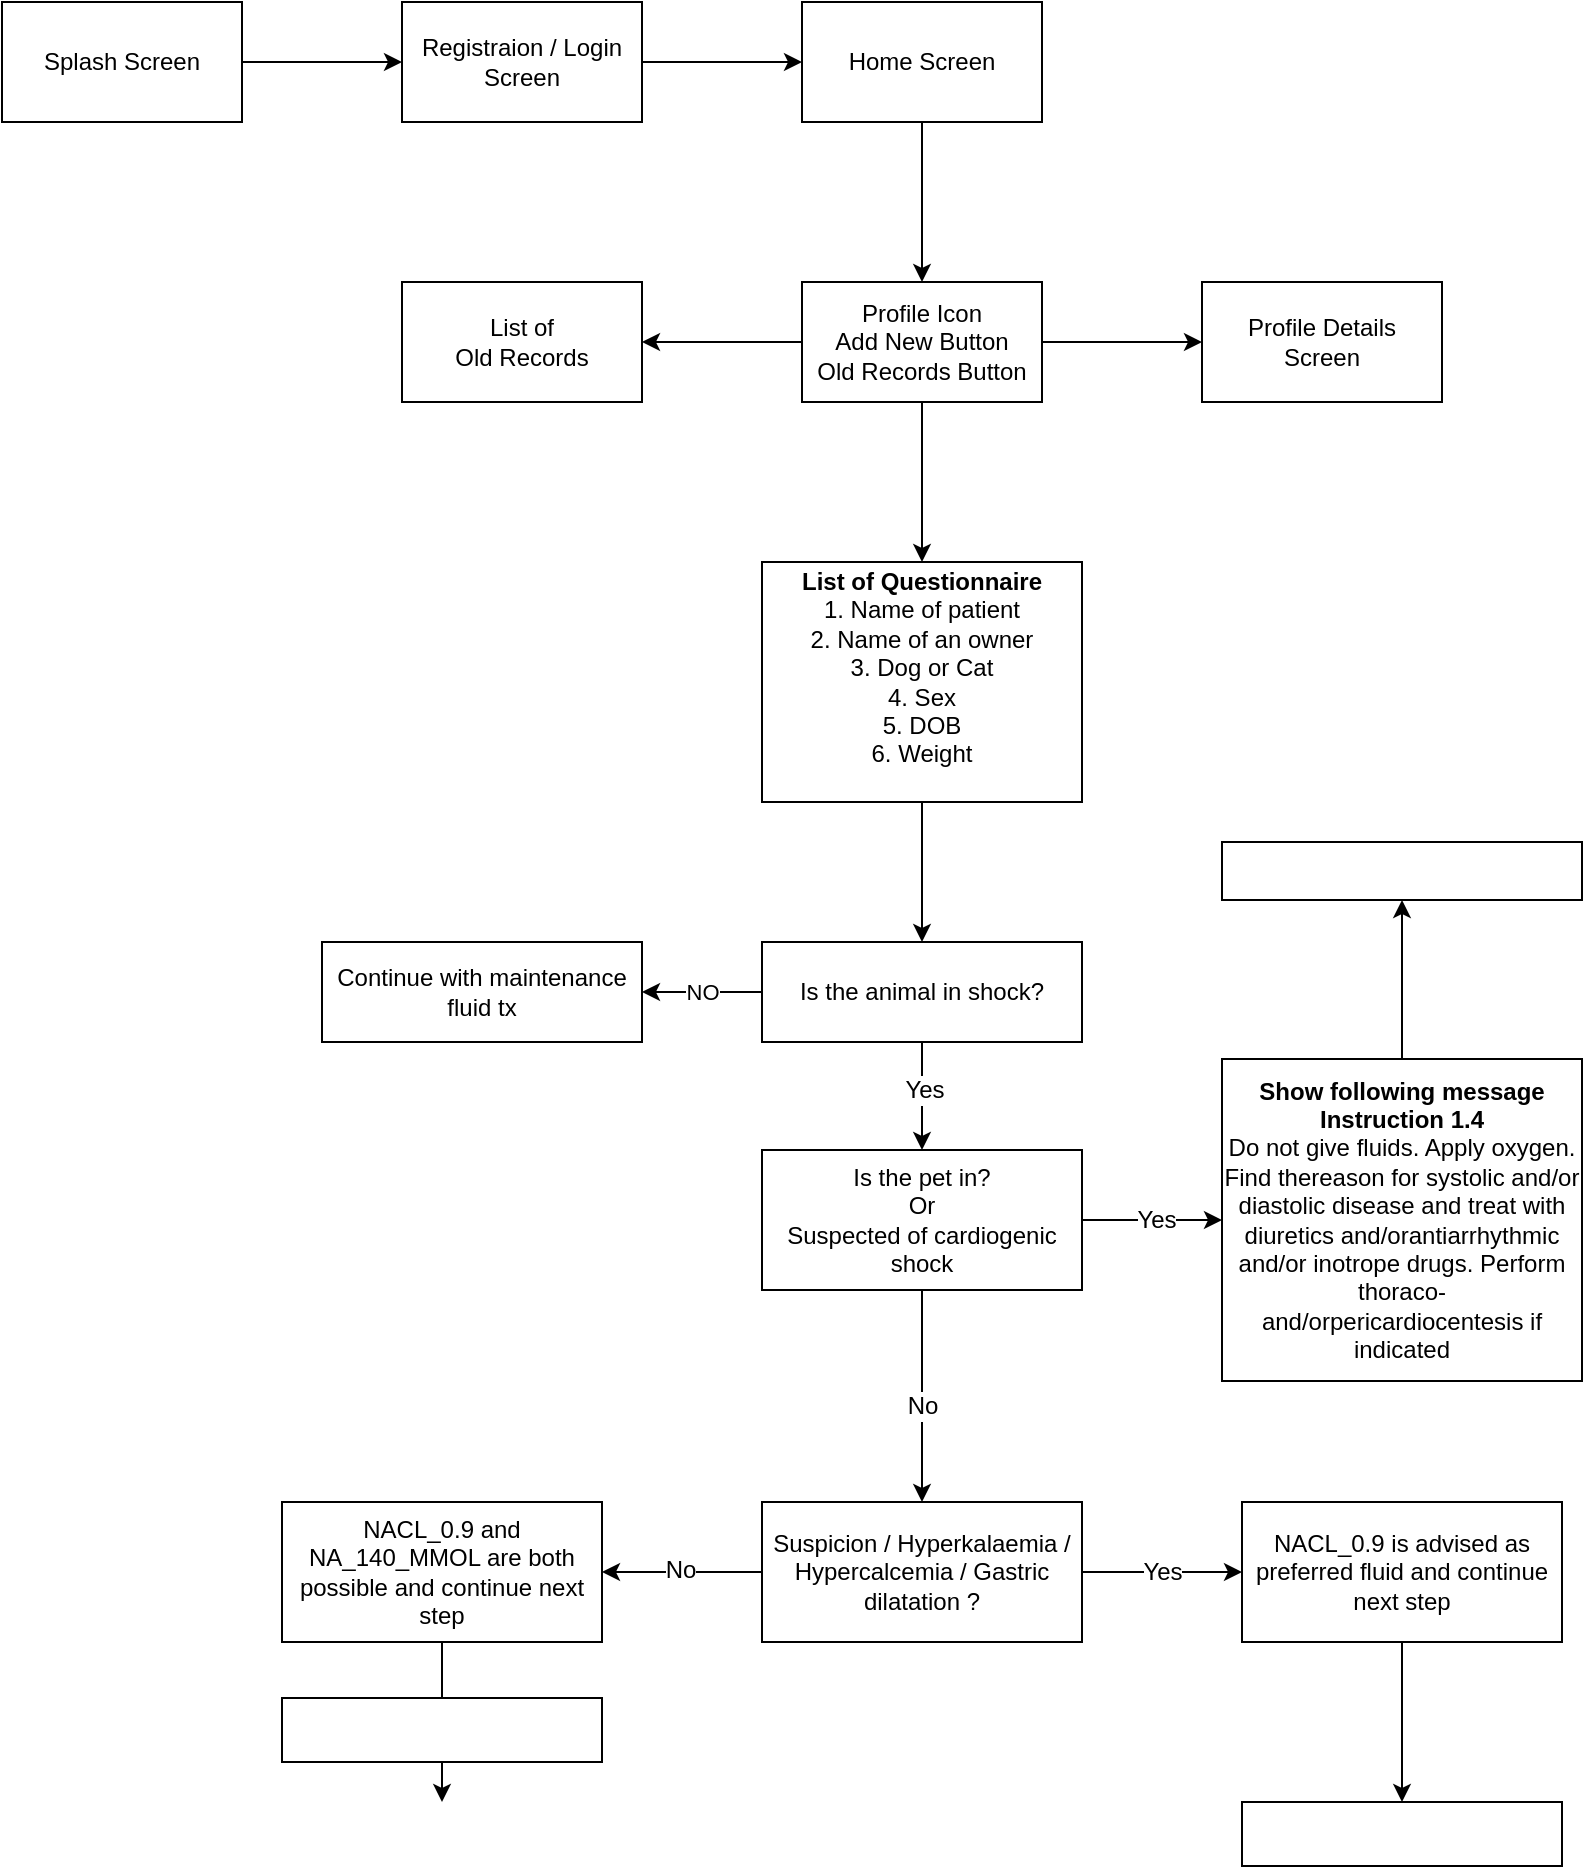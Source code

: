 <mxfile version="10.9.4" type="github"><diagram id="b1wa4kKkUnLgdrh1CCqK" name="Page-1"><mxGraphModel dx="722" dy="715" grid="1" gridSize="10" guides="1" tooltips="1" connect="1" arrows="1" fold="1" page="1" pageScale="1" pageWidth="827" pageHeight="1169" math="0" shadow="0"><root><mxCell id="0"/><mxCell id="1" parent="0"/><mxCell id="FTxu2fLxOnj-nfsy6G6U-3" value="" style="edgeStyle=orthogonalEdgeStyle;rounded=0;orthogonalLoop=1;jettySize=auto;html=1;" edge="1" parent="1" source="FTxu2fLxOnj-nfsy6G6U-1" target="FTxu2fLxOnj-nfsy6G6U-2"><mxGeometry relative="1" as="geometry"/></mxCell><mxCell id="FTxu2fLxOnj-nfsy6G6U-1" value="Splash Screen" style="rounded=0;whiteSpace=wrap;html=1;" vertex="1" parent="1"><mxGeometry x="20" y="10" width="120" height="60" as="geometry"/></mxCell><mxCell id="FTxu2fLxOnj-nfsy6G6U-5" value="" style="edgeStyle=orthogonalEdgeStyle;rounded=0;orthogonalLoop=1;jettySize=auto;html=1;" edge="1" parent="1" source="FTxu2fLxOnj-nfsy6G6U-2" target="FTxu2fLxOnj-nfsy6G6U-4"><mxGeometry relative="1" as="geometry"/></mxCell><mxCell id="FTxu2fLxOnj-nfsy6G6U-2" value="Registraion / Login Screen" style="rounded=0;whiteSpace=wrap;html=1;" vertex="1" parent="1"><mxGeometry x="220" y="10" width="120" height="60" as="geometry"/></mxCell><mxCell id="FTxu2fLxOnj-nfsy6G6U-7" value="" style="edgeStyle=orthogonalEdgeStyle;rounded=0;orthogonalLoop=1;jettySize=auto;html=1;" edge="1" parent="1" source="FTxu2fLxOnj-nfsy6G6U-4" target="FTxu2fLxOnj-nfsy6G6U-6"><mxGeometry relative="1" as="geometry"/></mxCell><mxCell id="FTxu2fLxOnj-nfsy6G6U-4" value="&lt;span&gt;Home Screen&lt;/span&gt;" style="rounded=0;whiteSpace=wrap;html=1;" vertex="1" parent="1"><mxGeometry x="420" y="10" width="120" height="60" as="geometry"/></mxCell><mxCell id="FTxu2fLxOnj-nfsy6G6U-9" value="" style="edgeStyle=orthogonalEdgeStyle;rounded=0;orthogonalLoop=1;jettySize=auto;html=1;" edge="1" parent="1" source="FTxu2fLxOnj-nfsy6G6U-6" target="FTxu2fLxOnj-nfsy6G6U-8"><mxGeometry relative="1" as="geometry"/></mxCell><mxCell id="FTxu2fLxOnj-nfsy6G6U-11" value="" style="edgeStyle=orthogonalEdgeStyle;rounded=0;orthogonalLoop=1;jettySize=auto;html=1;" edge="1" parent="1" source="FTxu2fLxOnj-nfsy6G6U-6" target="FTxu2fLxOnj-nfsy6G6U-10"><mxGeometry relative="1" as="geometry"/></mxCell><mxCell id="FTxu2fLxOnj-nfsy6G6U-13" value="" style="edgeStyle=orthogonalEdgeStyle;rounded=0;orthogonalLoop=1;jettySize=auto;html=1;" edge="1" parent="1" source="FTxu2fLxOnj-nfsy6G6U-6" target="FTxu2fLxOnj-nfsy6G6U-12"><mxGeometry relative="1" as="geometry"/></mxCell><mxCell id="FTxu2fLxOnj-nfsy6G6U-6" value="&lt;span&gt;Profile Icon&lt;br&gt;Add New Button&lt;br&gt;Old Records Button&lt;br&gt;&lt;/span&gt;" style="rounded=0;whiteSpace=wrap;html=1;" vertex="1" parent="1"><mxGeometry x="420" y="150" width="120" height="60" as="geometry"/></mxCell><mxCell id="FTxu2fLxOnj-nfsy6G6U-15" value="" style="edgeStyle=orthogonalEdgeStyle;rounded=0;orthogonalLoop=1;jettySize=auto;html=1;" edge="1" parent="1" source="FTxu2fLxOnj-nfsy6G6U-12" target="FTxu2fLxOnj-nfsy6G6U-14"><mxGeometry relative="1" as="geometry"/></mxCell><mxCell id="FTxu2fLxOnj-nfsy6G6U-12" value="&lt;span&gt;&lt;b&gt;List of Questionnaire&lt;br&gt;&lt;/b&gt;1. Name of patient&lt;br&gt;2. Name of an owner&lt;br&gt;3. Dog or Cat&lt;br&gt;4. Sex&lt;br&gt;5. DOB&lt;br&gt;6. Weight&lt;br&gt;&lt;br&gt;&lt;/span&gt;" style="rounded=0;whiteSpace=wrap;html=1;" vertex="1" parent="1"><mxGeometry x="400" y="290" width="160" height="120" as="geometry"/></mxCell><mxCell id="FTxu2fLxOnj-nfsy6G6U-17" value="" style="edgeStyle=orthogonalEdgeStyle;rounded=0;orthogonalLoop=1;jettySize=auto;html=1;exitX=1;exitY=0.5;exitDx=0;exitDy=0;" edge="1" parent="1" source="FTxu2fLxOnj-nfsy6G6U-21" target="FTxu2fLxOnj-nfsy6G6U-16"><mxGeometry relative="1" as="geometry"><mxPoint x="720" y="560" as="sourcePoint"/></mxGeometry></mxCell><mxCell id="FTxu2fLxOnj-nfsy6G6U-18" value="Yes" style="text;html=1;resizable=0;points=[];align=center;verticalAlign=middle;labelBackgroundColor=#ffffff;" vertex="1" connectable="0" parent="FTxu2fLxOnj-nfsy6G6U-17"><mxGeometry x="-0.25" y="2" relative="1" as="geometry"><mxPoint x="10" y="2" as="offset"/></mxGeometry></mxCell><mxCell id="FTxu2fLxOnj-nfsy6G6U-20" value="NO" style="edgeStyle=orthogonalEdgeStyle;rounded=0;orthogonalLoop=1;jettySize=auto;html=1;" edge="1" parent="1" source="FTxu2fLxOnj-nfsy6G6U-14" target="FTxu2fLxOnj-nfsy6G6U-19"><mxGeometry relative="1" as="geometry"/></mxCell><mxCell id="FTxu2fLxOnj-nfsy6G6U-22" value="" style="edgeStyle=orthogonalEdgeStyle;rounded=0;orthogonalLoop=1;jettySize=auto;html=1;" edge="1" parent="1" source="FTxu2fLxOnj-nfsy6G6U-14" target="FTxu2fLxOnj-nfsy6G6U-21"><mxGeometry relative="1" as="geometry"/></mxCell><mxCell id="FTxu2fLxOnj-nfsy6G6U-23" value="Yes" style="text;html=1;resizable=0;points=[];align=center;verticalAlign=middle;labelBackgroundColor=#ffffff;" vertex="1" connectable="0" parent="FTxu2fLxOnj-nfsy6G6U-22"><mxGeometry x="-0.111" y="1" relative="1" as="geometry"><mxPoint as="offset"/></mxGeometry></mxCell><mxCell id="FTxu2fLxOnj-nfsy6G6U-14" value="&lt;span&gt;Is the animal in shock?&lt;br&gt;&lt;/span&gt;" style="rounded=0;whiteSpace=wrap;html=1;" vertex="1" parent="1"><mxGeometry x="400" y="480" width="160" height="50" as="geometry"/></mxCell><mxCell id="FTxu2fLxOnj-nfsy6G6U-25" value="" style="edgeStyle=orthogonalEdgeStyle;rounded=0;orthogonalLoop=1;jettySize=auto;html=1;" edge="1" parent="1" source="FTxu2fLxOnj-nfsy6G6U-21" target="FTxu2fLxOnj-nfsy6G6U-24"><mxGeometry relative="1" as="geometry"/></mxCell><mxCell id="FTxu2fLxOnj-nfsy6G6U-26" value="No" style="text;html=1;resizable=0;points=[];align=center;verticalAlign=middle;labelBackgroundColor=#ffffff;" vertex="1" connectable="0" parent="FTxu2fLxOnj-nfsy6G6U-25"><mxGeometry x="0.091" relative="1" as="geometry"><mxPoint as="offset"/></mxGeometry></mxCell><mxCell id="FTxu2fLxOnj-nfsy6G6U-21" value="&lt;span&gt;Is the pet in?&lt;br&gt;Or&lt;br&gt;Suspected of cardiogenic shock&lt;br&gt;&lt;/span&gt;" style="rounded=0;whiteSpace=wrap;html=1;" vertex="1" parent="1"><mxGeometry x="400" y="584" width="160" height="70" as="geometry"/></mxCell><mxCell id="FTxu2fLxOnj-nfsy6G6U-28" value="" style="edgeStyle=orthogonalEdgeStyle;rounded=0;orthogonalLoop=1;jettySize=auto;html=1;" edge="1" parent="1" source="FTxu2fLxOnj-nfsy6G6U-24" target="FTxu2fLxOnj-nfsy6G6U-27"><mxGeometry relative="1" as="geometry"/></mxCell><mxCell id="FTxu2fLxOnj-nfsy6G6U-29" value="Yes" style="text;html=1;resizable=0;points=[];align=center;verticalAlign=middle;labelBackgroundColor=#ffffff;" vertex="1" connectable="0" parent="FTxu2fLxOnj-nfsy6G6U-28"><mxGeometry x="-0.35" y="1" relative="1" as="geometry"><mxPoint x="14" y="1" as="offset"/></mxGeometry></mxCell><mxCell id="FTxu2fLxOnj-nfsy6G6U-31" value="" style="edgeStyle=orthogonalEdgeStyle;rounded=0;orthogonalLoop=1;jettySize=auto;html=1;" edge="1" parent="1" source="FTxu2fLxOnj-nfsy6G6U-24"><mxGeometry relative="1" as="geometry"><mxPoint x="320" y="795" as="targetPoint"/></mxGeometry></mxCell><mxCell id="FTxu2fLxOnj-nfsy6G6U-32" value="No" style="text;html=1;resizable=0;points=[];align=center;verticalAlign=middle;labelBackgroundColor=#ffffff;" vertex="1" connectable="0" parent="FTxu2fLxOnj-nfsy6G6U-31"><mxGeometry x="0.025" y="-2" relative="1" as="geometry"><mxPoint as="offset"/></mxGeometry></mxCell><mxCell id="FTxu2fLxOnj-nfsy6G6U-24" value="&lt;span&gt;Suspicion / Hyperkalaemia / Hypercalcemia / Gastric dilatation ?&lt;br&gt;&lt;/span&gt;" style="rounded=0;whiteSpace=wrap;html=1;" vertex="1" parent="1"><mxGeometry x="400" y="760" width="160" height="70" as="geometry"/></mxCell><mxCell id="FTxu2fLxOnj-nfsy6G6U-34" value="" style="edgeStyle=orthogonalEdgeStyle;rounded=0;orthogonalLoop=1;jettySize=auto;html=1;" edge="1" parent="1"><mxGeometry relative="1" as="geometry"><mxPoint x="240" y="830" as="sourcePoint"/><mxPoint x="240" y="910" as="targetPoint"/></mxGeometry></mxCell><mxCell id="FTxu2fLxOnj-nfsy6G6U-30" value="&lt;span&gt;NACL_0.9 and NA_140_MMOL are both possible&amp;nbsp;&lt;/span&gt;and&amp;nbsp;continue next step&lt;span&gt;&lt;br&gt;&lt;/span&gt;" style="rounded=0;whiteSpace=wrap;html=1;" vertex="1" parent="1"><mxGeometry x="160" y="760" width="160" height="70" as="geometry"/></mxCell><mxCell id="FTxu2fLxOnj-nfsy6G6U-33" value="&lt;span&gt;&lt;br&gt;&lt;/span&gt;" style="rounded=0;whiteSpace=wrap;html=1;" vertex="1" parent="1"><mxGeometry x="160" y="858" width="160" height="32" as="geometry"/></mxCell><mxCell id="FTxu2fLxOnj-nfsy6G6U-36" value="" style="edgeStyle=orthogonalEdgeStyle;rounded=0;orthogonalLoop=1;jettySize=auto;html=1;" edge="1" parent="1" source="FTxu2fLxOnj-nfsy6G6U-27" target="FTxu2fLxOnj-nfsy6G6U-35"><mxGeometry relative="1" as="geometry"/></mxCell><mxCell id="FTxu2fLxOnj-nfsy6G6U-27" value="&lt;span&gt;NACL_0.9 is advised as preferred fluid and continue next step&lt;br&gt;&lt;/span&gt;" style="rounded=0;whiteSpace=wrap;html=1;" vertex="1" parent="1"><mxGeometry x="640" y="760" width="160" height="70" as="geometry"/></mxCell><mxCell id="FTxu2fLxOnj-nfsy6G6U-35" value="&lt;span&gt;&lt;br&gt;&lt;/span&gt;" style="rounded=0;whiteSpace=wrap;html=1;" vertex="1" parent="1"><mxGeometry x="640" y="910" width="160" height="32" as="geometry"/></mxCell><mxCell id="FTxu2fLxOnj-nfsy6G6U-19" value="&lt;span&gt;Continue with maintenance fluid tx&lt;br&gt;&lt;/span&gt;" style="rounded=0;whiteSpace=wrap;html=1;" vertex="1" parent="1"><mxGeometry x="180" y="480" width="160" height="50" as="geometry"/></mxCell><mxCell id="FTxu2fLxOnj-nfsy6G6U-40" value="" style="edgeStyle=orthogonalEdgeStyle;rounded=0;orthogonalLoop=1;jettySize=auto;html=1;" edge="1" parent="1" source="FTxu2fLxOnj-nfsy6G6U-16" target="FTxu2fLxOnj-nfsy6G6U-39"><mxGeometry relative="1" as="geometry"/></mxCell><mxCell id="FTxu2fLxOnj-nfsy6G6U-16" value="&lt;b&gt;Show following message&lt;br&gt;Instruction 1.4&lt;br&gt;&lt;/b&gt;&lt;span lang=&quot;EN-US&quot;&gt;Do not give fluids. Apply oxygen. Find thereason for systolic and/or diastolic disease and treat with diuretics and/orantiarrhythmic and/or inotrope drugs. Perform thoraco- and/orpericardiocentesis if indicated&lt;/span&gt;" style="rounded=0;whiteSpace=wrap;html=1;" vertex="1" parent="1"><mxGeometry x="630" y="538.5" width="180" height="161" as="geometry"/></mxCell><mxCell id="FTxu2fLxOnj-nfsy6G6U-39" value="" style="rounded=0;whiteSpace=wrap;html=1;" vertex="1" parent="1"><mxGeometry x="630" y="430" width="180" height="29" as="geometry"/></mxCell><mxCell id="FTxu2fLxOnj-nfsy6G6U-10" value="&lt;span&gt;List of&lt;br&gt;Old Records&lt;br&gt;&lt;/span&gt;" style="rounded=0;whiteSpace=wrap;html=1;" vertex="1" parent="1"><mxGeometry x="220" y="150" width="120" height="60" as="geometry"/></mxCell><mxCell id="FTxu2fLxOnj-nfsy6G6U-8" value="&lt;span&gt;Profile Details &lt;br&gt;Screen&lt;br&gt;&lt;/span&gt;" style="rounded=0;whiteSpace=wrap;html=1;" vertex="1" parent="1"><mxGeometry x="620" y="150" width="120" height="60" as="geometry"/></mxCell></root></mxGraphModel></diagram></mxfile>